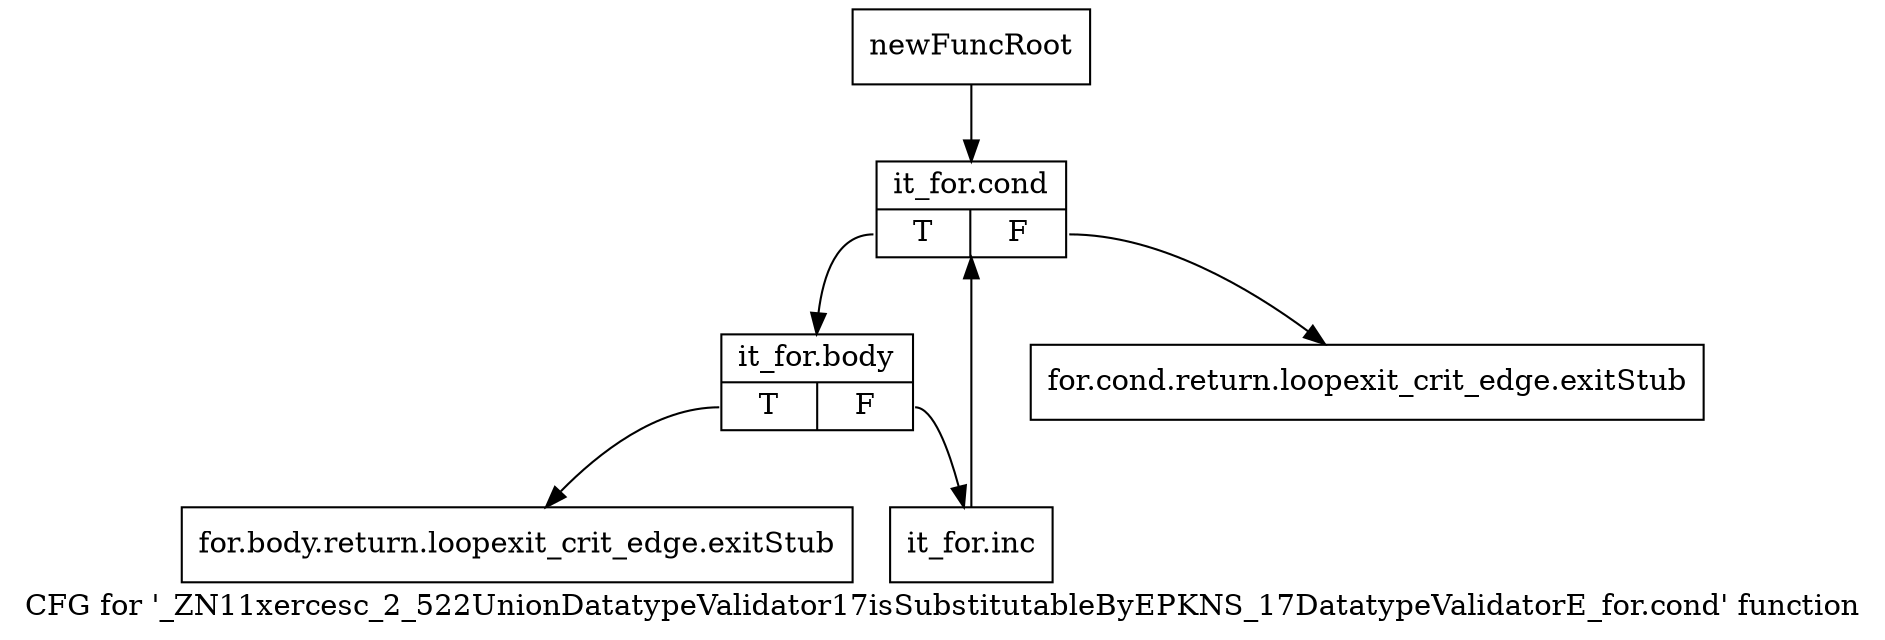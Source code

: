 digraph "CFG for '_ZN11xercesc_2_522UnionDatatypeValidator17isSubstitutableByEPKNS_17DatatypeValidatorE_for.cond' function" {
	label="CFG for '_ZN11xercesc_2_522UnionDatatypeValidator17isSubstitutableByEPKNS_17DatatypeValidatorE_for.cond' function";

	Node0x9abc930 [shape=record,label="{newFuncRoot}"];
	Node0x9abc930 -> Node0x9abca20;
	Node0x9abc980 [shape=record,label="{for.cond.return.loopexit_crit_edge.exitStub}"];
	Node0x9abc9d0 [shape=record,label="{for.body.return.loopexit_crit_edge.exitStub}"];
	Node0x9abca20 [shape=record,label="{it_for.cond|{<s0>T|<s1>F}}"];
	Node0x9abca20:s0 -> Node0x9abca70;
	Node0x9abca20:s1 -> Node0x9abc980;
	Node0x9abca70 [shape=record,label="{it_for.body|{<s0>T|<s1>F}}"];
	Node0x9abca70:s0 -> Node0x9abc9d0;
	Node0x9abca70:s1 -> Node0x9abcac0;
	Node0x9abcac0 [shape=record,label="{it_for.inc}"];
	Node0x9abcac0 -> Node0x9abca20;
}
